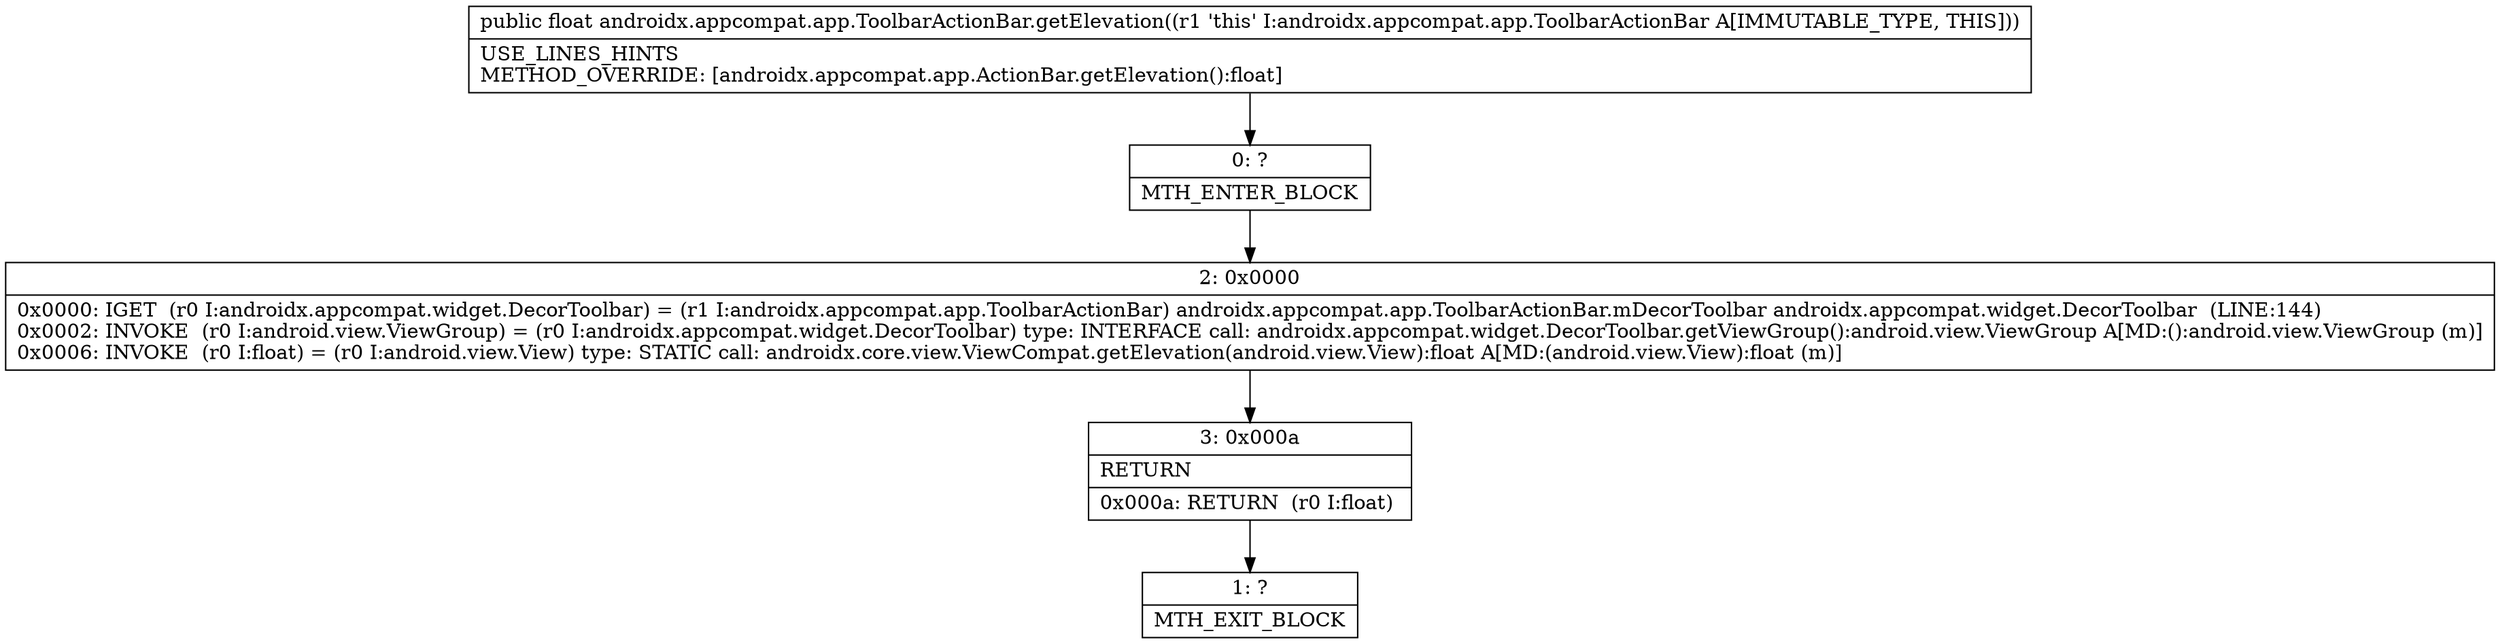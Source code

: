 digraph "CFG forandroidx.appcompat.app.ToolbarActionBar.getElevation()F" {
Node_0 [shape=record,label="{0\:\ ?|MTH_ENTER_BLOCK\l}"];
Node_2 [shape=record,label="{2\:\ 0x0000|0x0000: IGET  (r0 I:androidx.appcompat.widget.DecorToolbar) = (r1 I:androidx.appcompat.app.ToolbarActionBar) androidx.appcompat.app.ToolbarActionBar.mDecorToolbar androidx.appcompat.widget.DecorToolbar  (LINE:144)\l0x0002: INVOKE  (r0 I:android.view.ViewGroup) = (r0 I:androidx.appcompat.widget.DecorToolbar) type: INTERFACE call: androidx.appcompat.widget.DecorToolbar.getViewGroup():android.view.ViewGroup A[MD:():android.view.ViewGroup (m)]\l0x0006: INVOKE  (r0 I:float) = (r0 I:android.view.View) type: STATIC call: androidx.core.view.ViewCompat.getElevation(android.view.View):float A[MD:(android.view.View):float (m)]\l}"];
Node_3 [shape=record,label="{3\:\ 0x000a|RETURN\l|0x000a: RETURN  (r0 I:float) \l}"];
Node_1 [shape=record,label="{1\:\ ?|MTH_EXIT_BLOCK\l}"];
MethodNode[shape=record,label="{public float androidx.appcompat.app.ToolbarActionBar.getElevation((r1 'this' I:androidx.appcompat.app.ToolbarActionBar A[IMMUTABLE_TYPE, THIS]))  | USE_LINES_HINTS\lMETHOD_OVERRIDE: [androidx.appcompat.app.ActionBar.getElevation():float]\l}"];
MethodNode -> Node_0;Node_0 -> Node_2;
Node_2 -> Node_3;
Node_3 -> Node_1;
}

